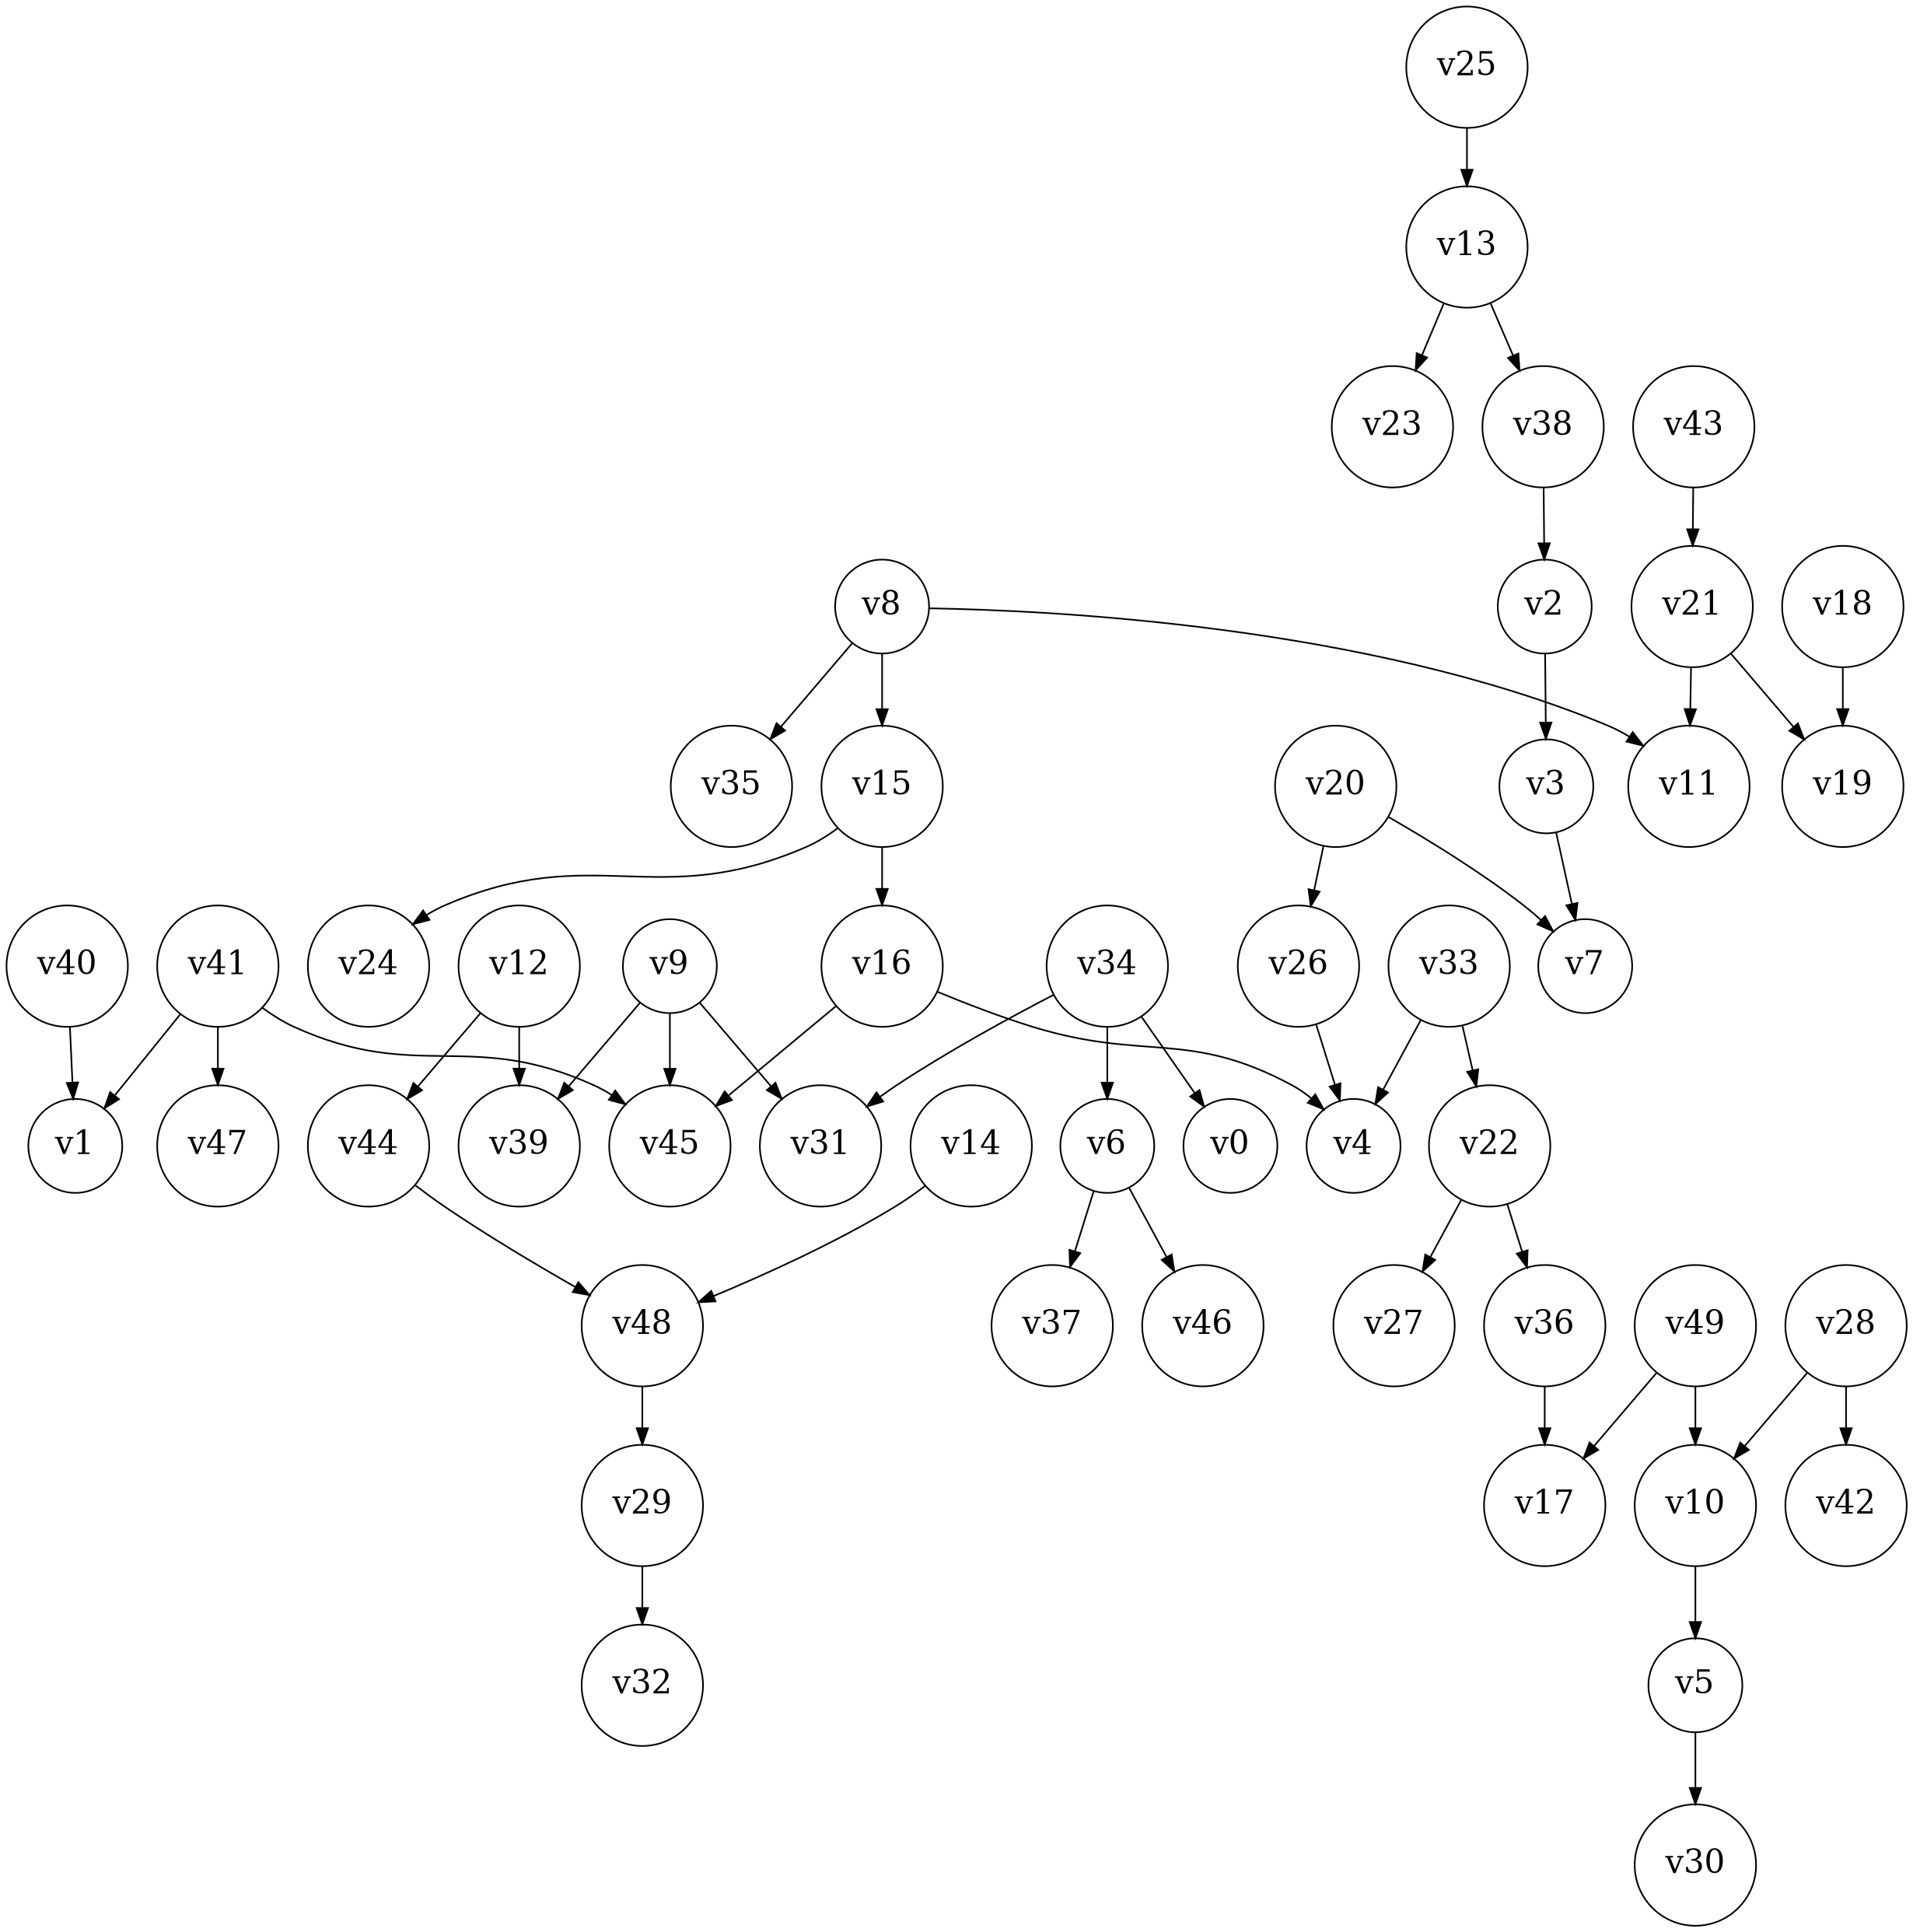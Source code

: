 digraph polytree {
	rankdir=TD
	node [shape=circle]
	node [fontsize=20]
	node [style=filled]
	v8 [color=black fillcolor=transparent fontcolor=black]
	v9 [color=black fillcolor=transparent fontcolor=black]
	v12 [color=black fillcolor=transparent fontcolor=black]
	v14 [color=black fillcolor=transparent fontcolor=black]
	v18 [color=black fillcolor=transparent fontcolor=black]
	v20 [color=black fillcolor=transparent fontcolor=black]
	v25 [color=black fillcolor=transparent fontcolor=black]
	v28 [color=black fillcolor=transparent fontcolor=black]
	v33 [color=black fillcolor=transparent fontcolor=black]
	v34 [color=black fillcolor=transparent fontcolor=black]
	v40 [color=black fillcolor=transparent fontcolor=black]
	v41 [color=black fillcolor=transparent fontcolor=black]
	v43 [color=black fillcolor=transparent fontcolor=black]
	v49 [color=black fillcolor=transparent fontcolor=black]
	v35 [color=black fillcolor=transparent fontcolor=black]
	v8 -> v35 [color=black]
	v15 [color=black fillcolor=transparent fontcolor=black]
	v8 -> v15 [color=black]
	v39 [color=black fillcolor=transparent fontcolor=black]
	v9 -> v39 [color=black]
	v12 -> v39 [color=black]
	v44 [color=black fillcolor=transparent fontcolor=black]
	v12 -> v44 [color=black]
	v26 [color=black fillcolor=transparent fontcolor=black]
	v20 -> v26 [color=black]
	v13 [color=black fillcolor=transparent fontcolor=black]
	v25 -> v13 [color=black]
	v42 [color=black fillcolor=transparent fontcolor=black]
	v28 -> v42 [color=black]
	v22 [color=black fillcolor=transparent fontcolor=black]
	v33 -> v22 [color=black]
	v31 [color=black fillcolor=transparent fontcolor=black]
	v9 -> v31 [color=black]
	v34 -> v31 [color=black]
	v0 [color=black fillcolor=transparent fontcolor=black]
	v34 -> v0 [color=black]
	v6 [color=black fillcolor=transparent fontcolor=black]
	v34 -> v6 [color=black]
	v1 [color=black fillcolor=transparent fontcolor=black]
	v40 -> v1 [color=black]
	v41 -> v1 [color=black]
	v47 [color=black fillcolor=transparent fontcolor=black]
	v41 -> v47 [color=black]
	v21 [color=black fillcolor=transparent fontcolor=black]
	v43 -> v21 [color=black]
	v10 [color=black fillcolor=transparent fontcolor=black]
	v28 -> v10 [color=black]
	v49 -> v10 [color=black]
	v16 [color=black fillcolor=transparent fontcolor=black]
	v15 -> v16 [color=black]
	v24 [color=black fillcolor=transparent fontcolor=black]
	v15 -> v24 [color=black]
	v48 [color=black fillcolor=transparent fontcolor=black]
	v14 -> v48 [color=black]
	v44 -> v48 [color=black]
	v38 [color=black fillcolor=transparent fontcolor=black]
	v13 -> v38 [color=black]
	v23 [color=black fillcolor=transparent fontcolor=black]
	v13 -> v23 [color=black]
	v36 [color=black fillcolor=transparent fontcolor=black]
	v22 -> v36 [color=black]
	v27 [color=black fillcolor=transparent fontcolor=black]
	v22 -> v27 [color=black]
	v46 [color=black fillcolor=transparent fontcolor=black]
	v6 -> v46 [color=black]
	v37 [color=black fillcolor=transparent fontcolor=black]
	v6 -> v37 [color=black]
	v19 [color=black fillcolor=transparent fontcolor=black]
	v18 -> v19 [color=black]
	v21 -> v19 [color=black]
	v11 [color=black fillcolor=transparent fontcolor=black]
	v8 -> v11 [color=black]
	v21 -> v11 [color=black]
	v5 [color=black fillcolor=transparent fontcolor=black]
	v10 -> v5 [color=black]
	v45 [color=black fillcolor=transparent fontcolor=black]
	v9 -> v45 [color=black]
	v16 -> v45 [color=black]
	v41 -> v45 [color=black]
	v4 [color=black fillcolor=transparent fontcolor=black]
	v16 -> v4 [color=black]
	v26 -> v4 [color=black]
	v33 -> v4 [color=black]
	v29 [color=black fillcolor=transparent fontcolor=black]
	v48 -> v29 [color=black]
	v2 [color=black fillcolor=transparent fontcolor=black]
	v38 -> v2 [color=black]
	v17 [color=black fillcolor=transparent fontcolor=black]
	v36 -> v17 [color=black]
	v49 -> v17 [color=black]
	v30 [color=black fillcolor=transparent fontcolor=black]
	v5 -> v30 [color=black]
	v32 [color=black fillcolor=transparent fontcolor=black]
	v29 -> v32 [color=black]
	v3 [color=black fillcolor=transparent fontcolor=black]
	v2 -> v3 [color=black]
	v7 [color=black fillcolor=transparent fontcolor=black]
	v3 -> v7 [color=black]
	v20 -> v7 [color=black]
}
